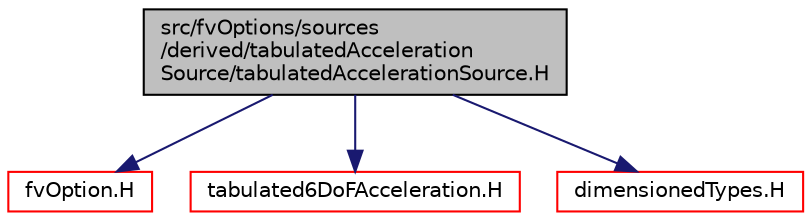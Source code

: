 digraph "src/fvOptions/sources/derived/tabulatedAccelerationSource/tabulatedAccelerationSource.H"
{
  bgcolor="transparent";
  edge [fontname="Helvetica",fontsize="10",labelfontname="Helvetica",labelfontsize="10"];
  node [fontname="Helvetica",fontsize="10",shape=record];
  Node1 [label="src/fvOptions/sources\l/derived/tabulatedAcceleration\lSource/tabulatedAccelerationSource.H",height=0.2,width=0.4,color="black", fillcolor="grey75", style="filled", fontcolor="black"];
  Node1 -> Node2 [color="midnightblue",fontsize="10",style="solid",fontname="Helvetica"];
  Node2 [label="fvOption.H",height=0.2,width=0.4,color="red",URL="$a05076.html"];
  Node1 -> Node3 [color="midnightblue",fontsize="10",style="solid",fontname="Helvetica"];
  Node3 [label="tabulated6DoFAcceleration.H",height=0.2,width=0.4,color="red",URL="$a06328.html"];
  Node1 -> Node4 [color="midnightblue",fontsize="10",style="solid",fontname="Helvetica"];
  Node4 [label="dimensionedTypes.H",height=0.2,width=0.4,color="red",URL="$a07900.html"];
}
